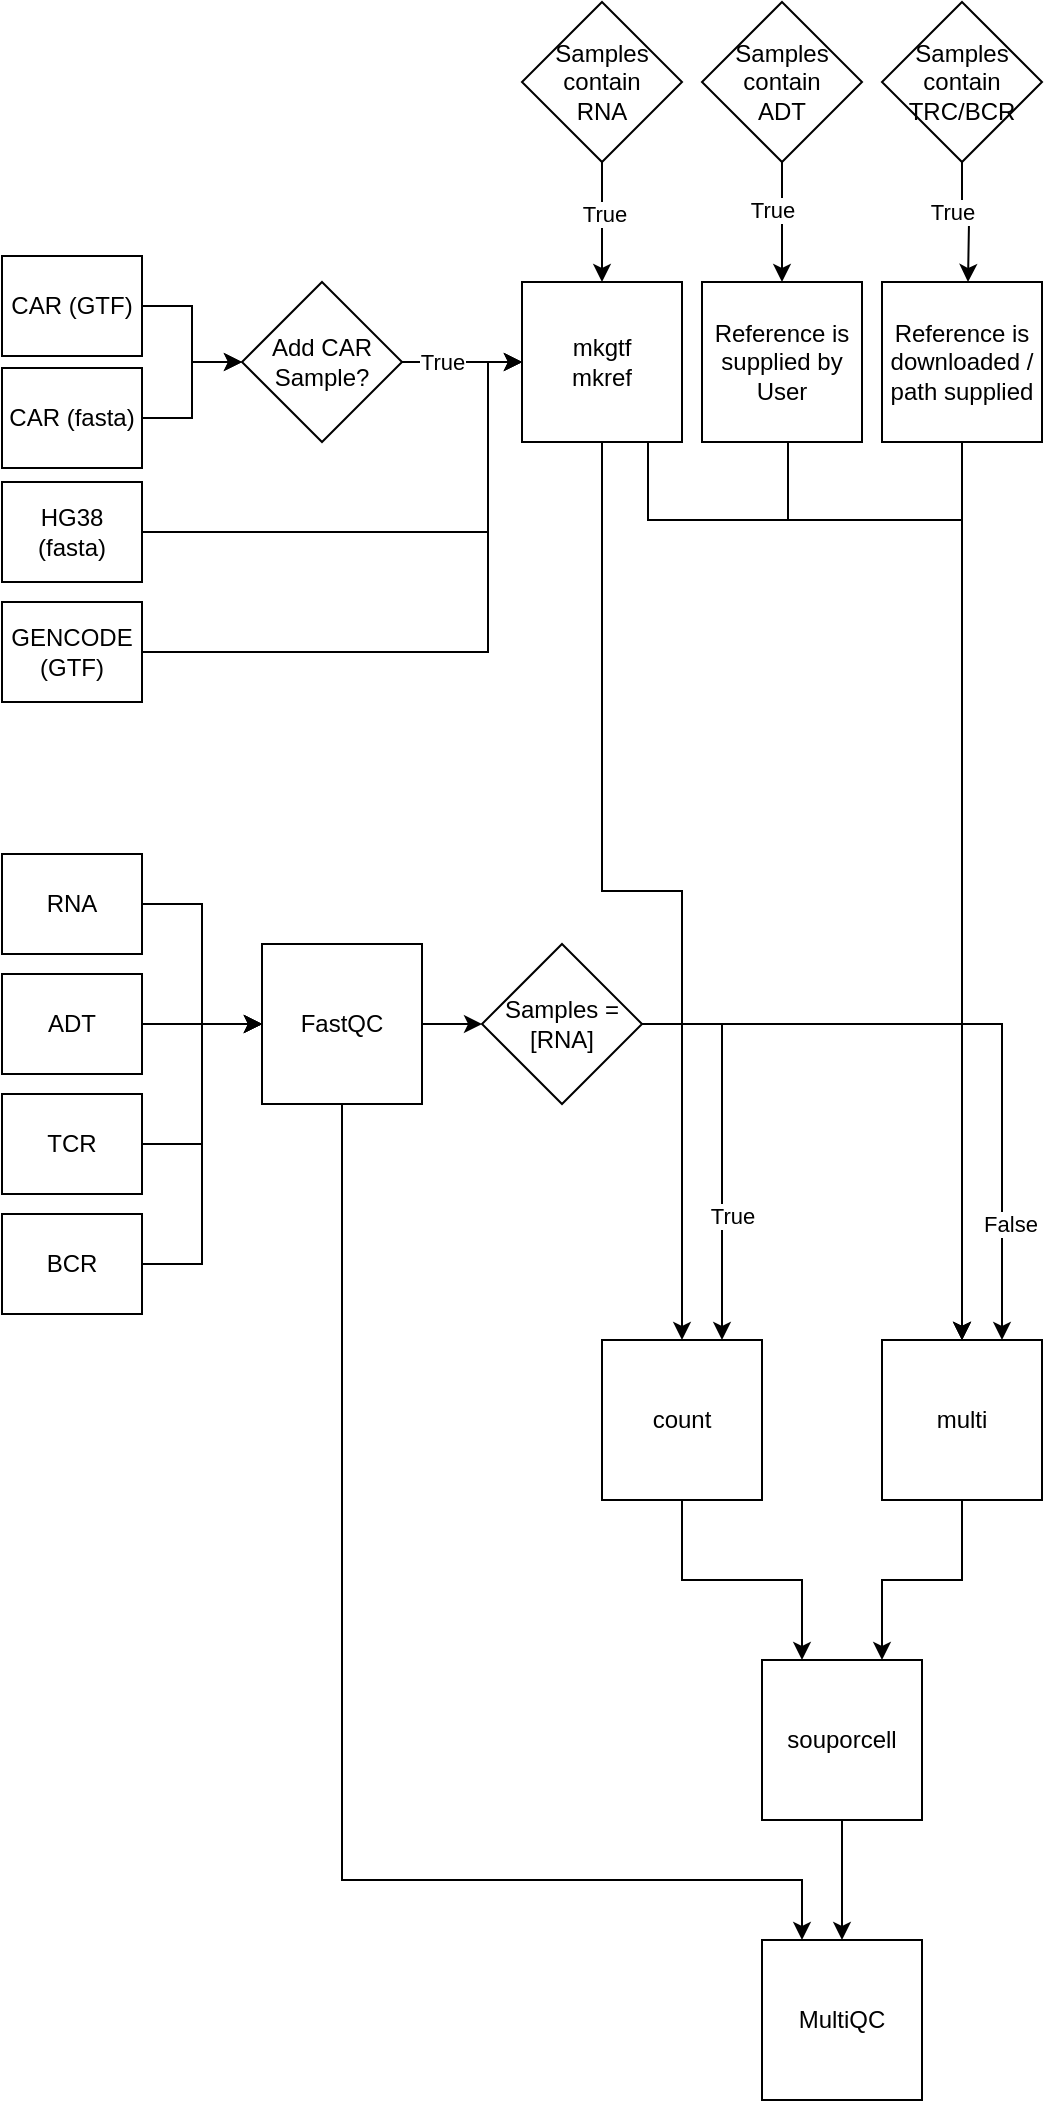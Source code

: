 <mxfile version="23.1.0" type="github">
  <diagram name="Seite-1" id="fOh8EZRNIXsu7HHHoq2w">
    <mxGraphModel dx="2298" dy="2434" grid="1" gridSize="10" guides="1" tooltips="1" connect="1" arrows="1" fold="1" page="1" pageScale="1" pageWidth="827" pageHeight="1169" math="0" shadow="0">
      <root>
        <mxCell id="0" />
        <mxCell id="1" parent="0" />
        <mxCell id="sTEOdr6RWORlwUPbCyIz-196" style="edgeStyle=orthogonalEdgeStyle;rounded=0;orthogonalLoop=1;jettySize=auto;html=1;entryX=0;entryY=0.5;entryDx=0;entryDy=0;" edge="1" parent="1" source="sTEOdr6RWORlwUPbCyIz-2" target="sTEOdr6RWORlwUPbCyIz-195">
          <mxGeometry relative="1" as="geometry" />
        </mxCell>
        <mxCell id="sTEOdr6RWORlwUPbCyIz-2" value="RNA&lt;br&gt;" style="rounded=0;whiteSpace=wrap;html=1;" vertex="1" parent="1">
          <mxGeometry x="150" y="-633" width="70" height="50" as="geometry" />
        </mxCell>
        <mxCell id="sTEOdr6RWORlwUPbCyIz-197" style="edgeStyle=orthogonalEdgeStyle;rounded=0;orthogonalLoop=1;jettySize=auto;html=1;entryX=0;entryY=0.5;entryDx=0;entryDy=0;" edge="1" parent="1" source="sTEOdr6RWORlwUPbCyIz-3" target="sTEOdr6RWORlwUPbCyIz-195">
          <mxGeometry relative="1" as="geometry" />
        </mxCell>
        <mxCell id="sTEOdr6RWORlwUPbCyIz-3" value="ADT" style="rounded=0;whiteSpace=wrap;html=1;" vertex="1" parent="1">
          <mxGeometry x="150" y="-573" width="70" height="50" as="geometry" />
        </mxCell>
        <mxCell id="sTEOdr6RWORlwUPbCyIz-198" style="edgeStyle=orthogonalEdgeStyle;rounded=0;orthogonalLoop=1;jettySize=auto;html=1;entryX=0;entryY=0.5;entryDx=0;entryDy=0;" edge="1" parent="1" source="sTEOdr6RWORlwUPbCyIz-4" target="sTEOdr6RWORlwUPbCyIz-195">
          <mxGeometry relative="1" as="geometry" />
        </mxCell>
        <mxCell id="sTEOdr6RWORlwUPbCyIz-4" value="TCR" style="rounded=0;whiteSpace=wrap;html=1;" vertex="1" parent="1">
          <mxGeometry x="150" y="-513" width="70" height="50" as="geometry" />
        </mxCell>
        <mxCell id="sTEOdr6RWORlwUPbCyIz-199" style="edgeStyle=orthogonalEdgeStyle;rounded=0;orthogonalLoop=1;jettySize=auto;html=1;entryX=0;entryY=0.5;entryDx=0;entryDy=0;" edge="1" parent="1" source="sTEOdr6RWORlwUPbCyIz-5" target="sTEOdr6RWORlwUPbCyIz-195">
          <mxGeometry relative="1" as="geometry" />
        </mxCell>
        <mxCell id="sTEOdr6RWORlwUPbCyIz-5" value="BCR" style="rounded=0;whiteSpace=wrap;html=1;" vertex="1" parent="1">
          <mxGeometry x="150" y="-453" width="70" height="50" as="geometry" />
        </mxCell>
        <mxCell id="sTEOdr6RWORlwUPbCyIz-149" style="edgeStyle=orthogonalEdgeStyle;rounded=0;orthogonalLoop=1;jettySize=auto;html=1;entryX=0;entryY=0.5;entryDx=0;entryDy=0;" edge="1" parent="1" source="sTEOdr6RWORlwUPbCyIz-6" target="sTEOdr6RWORlwUPbCyIz-108">
          <mxGeometry relative="1" as="geometry" />
        </mxCell>
        <mxCell id="sTEOdr6RWORlwUPbCyIz-6" value="CAR (fasta)" style="rounded=0;whiteSpace=wrap;html=1;" vertex="1" parent="1">
          <mxGeometry x="150" y="-876" width="70" height="50" as="geometry" />
        </mxCell>
        <mxCell id="sTEOdr6RWORlwUPbCyIz-148" style="edgeStyle=orthogonalEdgeStyle;rounded=0;orthogonalLoop=1;jettySize=auto;html=1;entryX=0;entryY=0.5;entryDx=0;entryDy=0;" edge="1" parent="1" source="sTEOdr6RWORlwUPbCyIz-7" target="sTEOdr6RWORlwUPbCyIz-108">
          <mxGeometry relative="1" as="geometry" />
        </mxCell>
        <mxCell id="sTEOdr6RWORlwUPbCyIz-7" value="CAR (GTF)" style="rounded=0;whiteSpace=wrap;html=1;" vertex="1" parent="1">
          <mxGeometry x="150" y="-932" width="70" height="50" as="geometry" />
        </mxCell>
        <mxCell id="sTEOdr6RWORlwUPbCyIz-146" style="edgeStyle=orthogonalEdgeStyle;rounded=0;orthogonalLoop=1;jettySize=auto;html=1;entryX=0;entryY=0.5;entryDx=0;entryDy=0;" edge="1" parent="1" source="sTEOdr6RWORlwUPbCyIz-8" target="sTEOdr6RWORlwUPbCyIz-110">
          <mxGeometry relative="1" as="geometry">
            <Array as="points">
              <mxPoint x="393" y="-794" />
              <mxPoint x="393" y="-879" />
            </Array>
          </mxGeometry>
        </mxCell>
        <mxCell id="sTEOdr6RWORlwUPbCyIz-8" value="HG38 (fasta)" style="rounded=0;whiteSpace=wrap;html=1;" vertex="1" parent="1">
          <mxGeometry x="150" y="-819" width="70" height="50" as="geometry" />
        </mxCell>
        <mxCell id="sTEOdr6RWORlwUPbCyIz-147" style="edgeStyle=orthogonalEdgeStyle;rounded=0;orthogonalLoop=1;jettySize=auto;html=1;entryX=0;entryY=0.5;entryDx=0;entryDy=0;" edge="1" parent="1" source="sTEOdr6RWORlwUPbCyIz-9" target="sTEOdr6RWORlwUPbCyIz-110">
          <mxGeometry relative="1" as="geometry">
            <Array as="points">
              <mxPoint x="393" y="-734" />
              <mxPoint x="393" y="-879" />
            </Array>
          </mxGeometry>
        </mxCell>
        <mxCell id="sTEOdr6RWORlwUPbCyIz-9" value="GENCODE (GTF)" style="rounded=0;whiteSpace=wrap;html=1;" vertex="1" parent="1">
          <mxGeometry x="150" y="-759" width="70" height="50" as="geometry" />
        </mxCell>
        <mxCell id="sTEOdr6RWORlwUPbCyIz-227" style="edgeStyle=orthogonalEdgeStyle;rounded=0;orthogonalLoop=1;jettySize=auto;html=1;entryX=0.25;entryY=0;entryDx=0;entryDy=0;" edge="1" parent="1" source="sTEOdr6RWORlwUPbCyIz-19" target="sTEOdr6RWORlwUPbCyIz-48">
          <mxGeometry relative="1" as="geometry" />
        </mxCell>
        <mxCell id="sTEOdr6RWORlwUPbCyIz-19" value="count" style="rounded=0;whiteSpace=wrap;html=1;" vertex="1" parent="1">
          <mxGeometry x="450" y="-390" width="80" height="80" as="geometry" />
        </mxCell>
        <mxCell id="sTEOdr6RWORlwUPbCyIz-228" style="edgeStyle=orthogonalEdgeStyle;rounded=0;orthogonalLoop=1;jettySize=auto;html=1;entryX=0.75;entryY=0;entryDx=0;entryDy=0;" edge="1" parent="1" source="sTEOdr6RWORlwUPbCyIz-20" target="sTEOdr6RWORlwUPbCyIz-48">
          <mxGeometry relative="1" as="geometry" />
        </mxCell>
        <mxCell id="sTEOdr6RWORlwUPbCyIz-20" value="multi" style="rounded=0;whiteSpace=wrap;html=1;" vertex="1" parent="1">
          <mxGeometry x="590" y="-390" width="80" height="80" as="geometry" />
        </mxCell>
        <mxCell id="sTEOdr6RWORlwUPbCyIz-194" style="edgeStyle=orthogonalEdgeStyle;rounded=0;orthogonalLoop=1;jettySize=auto;html=1;entryX=0.5;entryY=0;entryDx=0;entryDy=0;" edge="1" parent="1" source="sTEOdr6RWORlwUPbCyIz-48" target="sTEOdr6RWORlwUPbCyIz-193">
          <mxGeometry relative="1" as="geometry" />
        </mxCell>
        <mxCell id="sTEOdr6RWORlwUPbCyIz-48" value="souporcell" style="rounded=0;whiteSpace=wrap;html=1;" vertex="1" parent="1">
          <mxGeometry x="530" y="-230" width="80" height="80" as="geometry" />
        </mxCell>
        <mxCell id="sTEOdr6RWORlwUPbCyIz-156" style="edgeStyle=orthogonalEdgeStyle;rounded=0;orthogonalLoop=1;jettySize=auto;html=1;entryX=0.5;entryY=0;entryDx=0;entryDy=0;" edge="1" parent="1" source="sTEOdr6RWORlwUPbCyIz-90" target="sTEOdr6RWORlwUPbCyIz-110">
          <mxGeometry relative="1" as="geometry" />
        </mxCell>
        <mxCell id="sTEOdr6RWORlwUPbCyIz-157" value="True" style="edgeLabel;html=1;align=center;verticalAlign=middle;resizable=0;points=[];" vertex="1" connectable="0" parent="sTEOdr6RWORlwUPbCyIz-156">
          <mxGeometry x="-0.129" y="1" relative="1" as="geometry">
            <mxPoint as="offset" />
          </mxGeometry>
        </mxCell>
        <mxCell id="sTEOdr6RWORlwUPbCyIz-90" value="Samples contain&lt;br&gt;RNA" style="rhombus;whiteSpace=wrap;html=1;" vertex="1" parent="1">
          <mxGeometry x="410" y="-1059" width="80" height="80" as="geometry" />
        </mxCell>
        <mxCell id="sTEOdr6RWORlwUPbCyIz-96" style="edgeStyle=orthogonalEdgeStyle;rounded=0;orthogonalLoop=1;jettySize=auto;html=1;entryX=0.5;entryY=0;entryDx=0;entryDy=0;" edge="1" parent="1" source="sTEOdr6RWORlwUPbCyIz-98" target="sTEOdr6RWORlwUPbCyIz-102">
          <mxGeometry relative="1" as="geometry">
            <mxPoint x="543" y="-919" as="targetPoint" />
          </mxGeometry>
        </mxCell>
        <mxCell id="sTEOdr6RWORlwUPbCyIz-97" value="True" style="edgeLabel;html=1;align=center;verticalAlign=middle;resizable=0;points=[];" vertex="1" connectable="0" parent="sTEOdr6RWORlwUPbCyIz-96">
          <mxGeometry x="-0.207" y="-5" relative="1" as="geometry">
            <mxPoint as="offset" />
          </mxGeometry>
        </mxCell>
        <mxCell id="sTEOdr6RWORlwUPbCyIz-98" value="Samples contain&lt;br&gt;ADT" style="rhombus;whiteSpace=wrap;html=1;" vertex="1" parent="1">
          <mxGeometry x="500" y="-1059" width="80" height="80" as="geometry" />
        </mxCell>
        <mxCell id="sTEOdr6RWORlwUPbCyIz-99" style="edgeStyle=orthogonalEdgeStyle;rounded=0;orthogonalLoop=1;jettySize=auto;html=1;" edge="1" parent="1" source="sTEOdr6RWORlwUPbCyIz-101">
          <mxGeometry relative="1" as="geometry">
            <mxPoint x="633" y="-919" as="targetPoint" />
          </mxGeometry>
        </mxCell>
        <mxCell id="sTEOdr6RWORlwUPbCyIz-100" value="True" style="edgeLabel;html=1;align=center;verticalAlign=middle;resizable=0;points=[];" vertex="1" connectable="0" parent="sTEOdr6RWORlwUPbCyIz-99">
          <mxGeometry x="-0.207" y="-5" relative="1" as="geometry">
            <mxPoint as="offset" />
          </mxGeometry>
        </mxCell>
        <mxCell id="sTEOdr6RWORlwUPbCyIz-101" value="Samples contain&lt;br&gt;TRC/BCR" style="rhombus;whiteSpace=wrap;html=1;" vertex="1" parent="1">
          <mxGeometry x="590" y="-1059" width="80" height="80" as="geometry" />
        </mxCell>
        <mxCell id="sTEOdr6RWORlwUPbCyIz-225" style="edgeStyle=orthogonalEdgeStyle;rounded=0;orthogonalLoop=1;jettySize=auto;html=1;entryX=0.5;entryY=0;entryDx=0;entryDy=0;" edge="1" parent="1" source="sTEOdr6RWORlwUPbCyIz-102" target="sTEOdr6RWORlwUPbCyIz-20">
          <mxGeometry relative="1" as="geometry">
            <Array as="points">
              <mxPoint x="543" y="-800" />
              <mxPoint x="630" y="-800" />
            </Array>
          </mxGeometry>
        </mxCell>
        <mxCell id="sTEOdr6RWORlwUPbCyIz-102" value="Reference is supplied by User" style="rounded=0;whiteSpace=wrap;html=1;" vertex="1" parent="1">
          <mxGeometry x="500" y="-919" width="80" height="80" as="geometry" />
        </mxCell>
        <mxCell id="sTEOdr6RWORlwUPbCyIz-226" style="edgeStyle=orthogonalEdgeStyle;rounded=0;orthogonalLoop=1;jettySize=auto;html=1;entryX=0.5;entryY=0;entryDx=0;entryDy=0;" edge="1" parent="1" source="sTEOdr6RWORlwUPbCyIz-104" target="sTEOdr6RWORlwUPbCyIz-20">
          <mxGeometry relative="1" as="geometry" />
        </mxCell>
        <mxCell id="sTEOdr6RWORlwUPbCyIz-104" value="Reference is downloaded /&lt;br&gt;path supplied" style="rounded=0;whiteSpace=wrap;html=1;" vertex="1" parent="1">
          <mxGeometry x="590" y="-919" width="80" height="80" as="geometry" />
        </mxCell>
        <mxCell id="sTEOdr6RWORlwUPbCyIz-150" style="edgeStyle=orthogonalEdgeStyle;rounded=0;orthogonalLoop=1;jettySize=auto;html=1;entryX=0;entryY=0.5;entryDx=0;entryDy=0;" edge="1" parent="1" source="sTEOdr6RWORlwUPbCyIz-108" target="sTEOdr6RWORlwUPbCyIz-110">
          <mxGeometry relative="1" as="geometry" />
        </mxCell>
        <mxCell id="sTEOdr6RWORlwUPbCyIz-155" value="True" style="edgeLabel;html=1;align=center;verticalAlign=middle;resizable=0;points=[];" vertex="1" connectable="0" parent="sTEOdr6RWORlwUPbCyIz-150">
          <mxGeometry x="-0.332" relative="1" as="geometry">
            <mxPoint as="offset" />
          </mxGeometry>
        </mxCell>
        <mxCell id="sTEOdr6RWORlwUPbCyIz-108" value="Add CAR Sample?" style="rhombus;whiteSpace=wrap;html=1;" vertex="1" parent="1">
          <mxGeometry x="270" y="-919" width="80" height="80" as="geometry" />
        </mxCell>
        <mxCell id="sTEOdr6RWORlwUPbCyIz-218" style="edgeStyle=orthogonalEdgeStyle;rounded=0;orthogonalLoop=1;jettySize=auto;html=1;entryX=0.5;entryY=0;entryDx=0;entryDy=0;" edge="1" parent="1" source="sTEOdr6RWORlwUPbCyIz-110" target="sTEOdr6RWORlwUPbCyIz-19">
          <mxGeometry relative="1" as="geometry" />
        </mxCell>
        <mxCell id="sTEOdr6RWORlwUPbCyIz-224" style="edgeStyle=orthogonalEdgeStyle;rounded=0;orthogonalLoop=1;jettySize=auto;html=1;exitX=0.75;exitY=1;exitDx=0;exitDy=0;entryX=0.5;entryY=0;entryDx=0;entryDy=0;" edge="1" parent="1" source="sTEOdr6RWORlwUPbCyIz-110" target="sTEOdr6RWORlwUPbCyIz-20">
          <mxGeometry relative="1" as="geometry">
            <Array as="points">
              <mxPoint x="473" y="-800" />
              <mxPoint x="630" y="-800" />
            </Array>
          </mxGeometry>
        </mxCell>
        <mxCell id="sTEOdr6RWORlwUPbCyIz-110" value="mkgtf&lt;br&gt;mkref" style="rounded=0;whiteSpace=wrap;html=1;" vertex="1" parent="1">
          <mxGeometry x="410" y="-919" width="80" height="80" as="geometry" />
        </mxCell>
        <mxCell id="sTEOdr6RWORlwUPbCyIz-193" value="MultiQC" style="rounded=0;whiteSpace=wrap;html=1;" vertex="1" parent="1">
          <mxGeometry x="530" y="-90" width="80" height="80" as="geometry" />
        </mxCell>
        <mxCell id="sTEOdr6RWORlwUPbCyIz-214" style="edgeStyle=orthogonalEdgeStyle;rounded=0;orthogonalLoop=1;jettySize=auto;html=1;entryX=0;entryY=0.5;entryDx=0;entryDy=0;" edge="1" parent="1" source="sTEOdr6RWORlwUPbCyIz-195" target="sTEOdr6RWORlwUPbCyIz-201">
          <mxGeometry relative="1" as="geometry" />
        </mxCell>
        <mxCell id="sTEOdr6RWORlwUPbCyIz-229" style="edgeStyle=orthogonalEdgeStyle;rounded=0;orthogonalLoop=1;jettySize=auto;html=1;entryX=0.25;entryY=0;entryDx=0;entryDy=0;" edge="1" parent="1" source="sTEOdr6RWORlwUPbCyIz-195" target="sTEOdr6RWORlwUPbCyIz-193">
          <mxGeometry relative="1" as="geometry">
            <Array as="points">
              <mxPoint x="320" y="-120" />
              <mxPoint x="550" y="-120" />
            </Array>
          </mxGeometry>
        </mxCell>
        <mxCell id="sTEOdr6RWORlwUPbCyIz-195" value="FastQC" style="rounded=0;whiteSpace=wrap;html=1;" vertex="1" parent="1">
          <mxGeometry x="280" y="-588" width="80" height="80" as="geometry" />
        </mxCell>
        <mxCell id="sTEOdr6RWORlwUPbCyIz-219" style="edgeStyle=orthogonalEdgeStyle;rounded=0;orthogonalLoop=1;jettySize=auto;html=1;entryX=0.75;entryY=0;entryDx=0;entryDy=0;exitX=1;exitY=0.5;exitDx=0;exitDy=0;" edge="1" parent="1" source="sTEOdr6RWORlwUPbCyIz-201" target="sTEOdr6RWORlwUPbCyIz-19">
          <mxGeometry relative="1" as="geometry">
            <Array as="points">
              <mxPoint x="510" y="-548" />
            </Array>
          </mxGeometry>
        </mxCell>
        <mxCell id="sTEOdr6RWORlwUPbCyIz-222" value="True" style="edgeLabel;html=1;align=center;verticalAlign=middle;resizable=0;points=[];" vertex="1" connectable="0" parent="sTEOdr6RWORlwUPbCyIz-219">
          <mxGeometry x="0.374" y="5" relative="1" as="geometry">
            <mxPoint as="offset" />
          </mxGeometry>
        </mxCell>
        <mxCell id="sTEOdr6RWORlwUPbCyIz-221" style="edgeStyle=orthogonalEdgeStyle;rounded=0;orthogonalLoop=1;jettySize=auto;html=1;entryX=0.75;entryY=0;entryDx=0;entryDy=0;" edge="1" parent="1" source="sTEOdr6RWORlwUPbCyIz-201" target="sTEOdr6RWORlwUPbCyIz-20">
          <mxGeometry relative="1" as="geometry" />
        </mxCell>
        <mxCell id="sTEOdr6RWORlwUPbCyIz-223" value="False" style="edgeLabel;html=1;align=center;verticalAlign=middle;resizable=0;points=[];" vertex="1" connectable="0" parent="sTEOdr6RWORlwUPbCyIz-221">
          <mxGeometry x="0.657" y="4" relative="1" as="geometry">
            <mxPoint as="offset" />
          </mxGeometry>
        </mxCell>
        <mxCell id="sTEOdr6RWORlwUPbCyIz-201" value="Samples =&lt;br&gt;[RNA]" style="rhombus;whiteSpace=wrap;html=1;" vertex="1" parent="1">
          <mxGeometry x="390" y="-588" width="80" height="80" as="geometry" />
        </mxCell>
      </root>
    </mxGraphModel>
  </diagram>
</mxfile>
